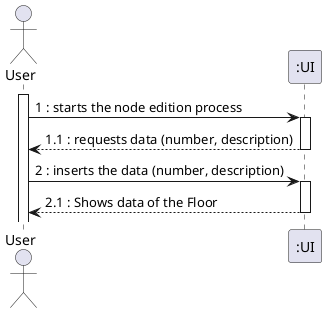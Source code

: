 @startuml
actor "User" as OE

activate OE
OE -> ":UI" : 1 : starts the node edition process
activate ":UI"
":UI" --> OE : 1.1 : requests data (number, description)
deactivate ":UI"
OE -> ":UI" : 2 : inserts the data (number, description)
activate ":UI"
":UI" --> OE : 2.1 : Shows data of the Floor


deactivate ":UI"

@enduml